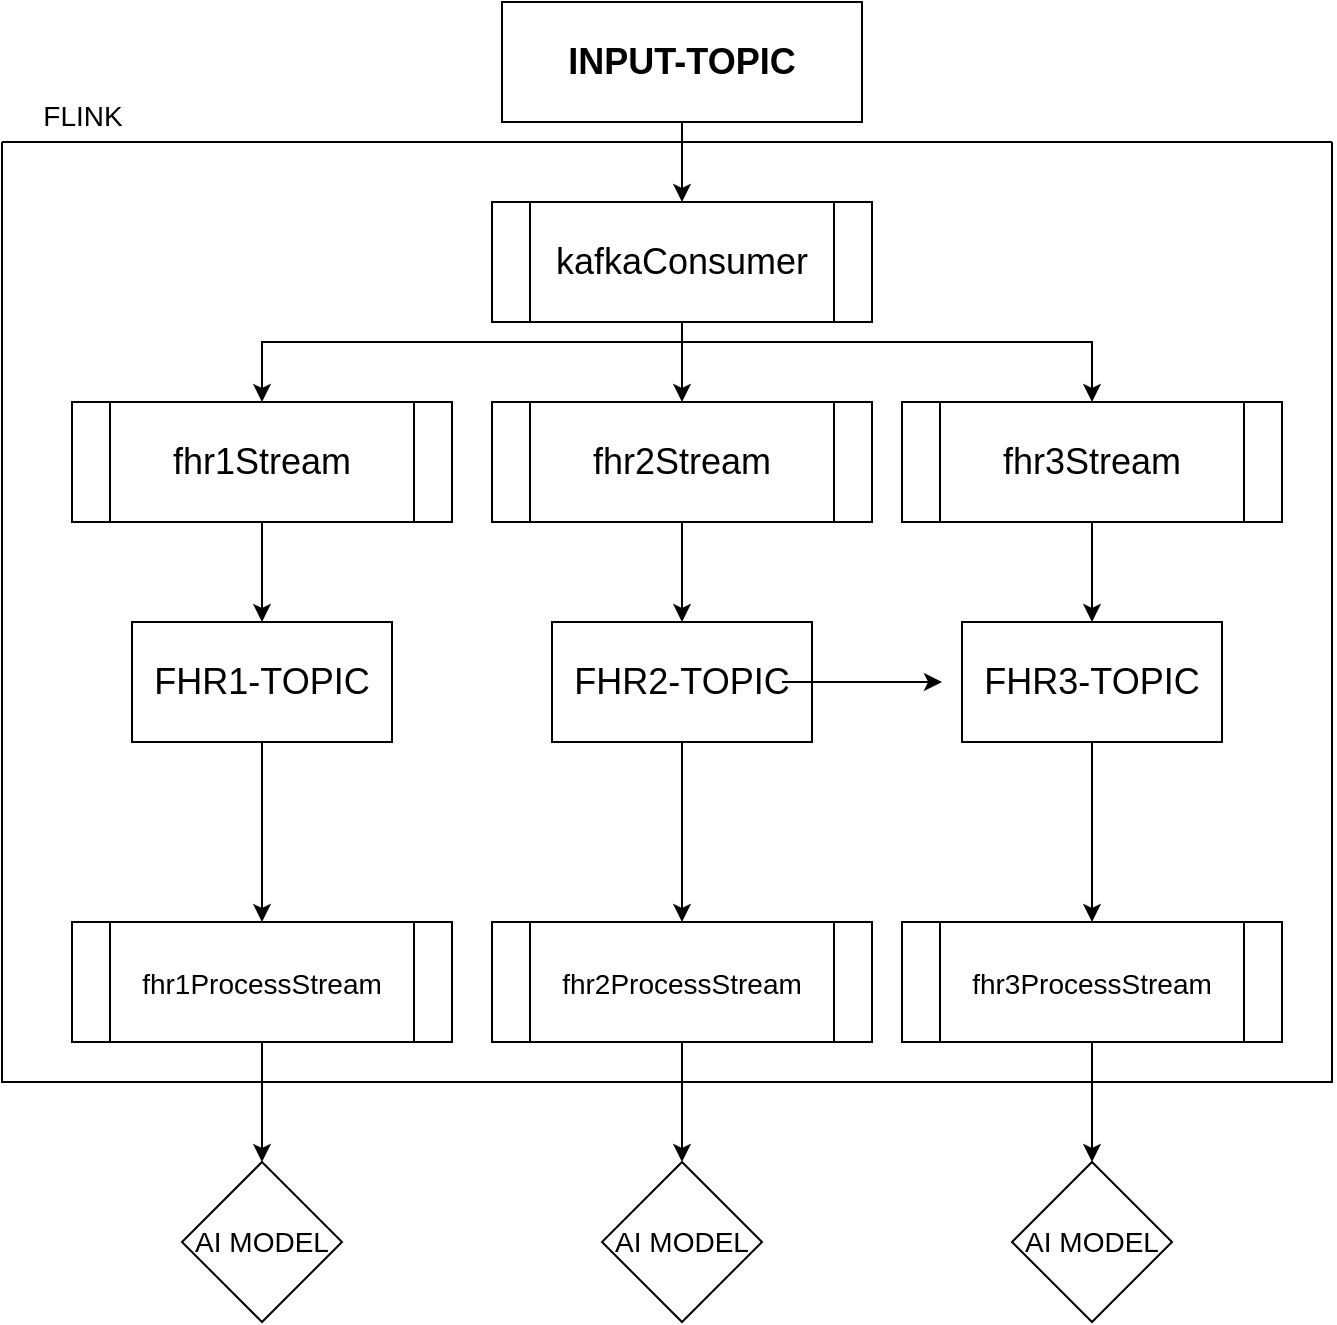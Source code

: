 <mxfile version="20.6.2" type="github">
  <diagram id="prtHgNgQTEPvFCAcTncT" name="Page-1">
    <mxGraphModel dx="1278" dy="564" grid="1" gridSize="10" guides="1" tooltips="1" connect="1" arrows="1" fold="1" page="1" pageScale="1" pageWidth="827" pageHeight="1169" math="0" shadow="0">
      <root>
        <mxCell id="0" />
        <mxCell id="1" parent="0" />
        <mxCell id="7FiAT7_QHWTsFsp25S6e-5" style="edgeStyle=orthogonalEdgeStyle;rounded=0;orthogonalLoop=1;jettySize=auto;html=1;fontSize=18;entryX=0.5;entryY=0;entryDx=0;entryDy=0;" edge="1" parent="1" source="7FiAT7_QHWTsFsp25S6e-1" target="7FiAT7_QHWTsFsp25S6e-6">
          <mxGeometry relative="1" as="geometry">
            <mxPoint x="370" y="100" as="targetPoint" />
            <Array as="points">
              <mxPoint x="370" y="120" />
            </Array>
          </mxGeometry>
        </mxCell>
        <mxCell id="7FiAT7_QHWTsFsp25S6e-1" value="&lt;font style=&quot;font-size: 18px;&quot;&gt;&lt;b&gt;INPUT-TOPIC&lt;/b&gt;&lt;/font&gt;" style="rounded=0;whiteSpace=wrap;html=1;" vertex="1" parent="1">
          <mxGeometry x="280" y="20" width="180" height="60" as="geometry" />
        </mxCell>
        <mxCell id="7FiAT7_QHWTsFsp25S6e-8" style="edgeStyle=orthogonalEdgeStyle;rounded=0;orthogonalLoop=1;jettySize=auto;html=1;fontSize=18;" edge="1" parent="1" source="7FiAT7_QHWTsFsp25S6e-6" target="7FiAT7_QHWTsFsp25S6e-7">
          <mxGeometry relative="1" as="geometry">
            <Array as="points">
              <mxPoint x="370" y="190" />
              <mxPoint x="160" y="190" />
            </Array>
          </mxGeometry>
        </mxCell>
        <mxCell id="7FiAT7_QHWTsFsp25S6e-10" style="edgeStyle=orthogonalEdgeStyle;rounded=0;orthogonalLoop=1;jettySize=auto;html=1;exitX=0.5;exitY=1;exitDx=0;exitDy=0;fontSize=18;" edge="1" parent="1" source="7FiAT7_QHWTsFsp25S6e-6" target="7FiAT7_QHWTsFsp25S6e-9">
          <mxGeometry relative="1" as="geometry" />
        </mxCell>
        <mxCell id="7FiAT7_QHWTsFsp25S6e-12" style="edgeStyle=orthogonalEdgeStyle;rounded=0;orthogonalLoop=1;jettySize=auto;html=1;exitX=0.5;exitY=1;exitDx=0;exitDy=0;fontSize=18;" edge="1" parent="1" source="7FiAT7_QHWTsFsp25S6e-6" target="7FiAT7_QHWTsFsp25S6e-11">
          <mxGeometry relative="1" as="geometry">
            <Array as="points">
              <mxPoint x="370" y="190" />
              <mxPoint x="575" y="190" />
            </Array>
          </mxGeometry>
        </mxCell>
        <mxCell id="7FiAT7_QHWTsFsp25S6e-6" value="kafkaConsumer" style="shape=process;whiteSpace=wrap;html=1;backgroundOutline=1;fontSize=18;" vertex="1" parent="1">
          <mxGeometry x="275" y="120" width="190" height="60" as="geometry" />
        </mxCell>
        <mxCell id="7FiAT7_QHWTsFsp25S6e-14" style="edgeStyle=orthogonalEdgeStyle;rounded=0;orthogonalLoop=1;jettySize=auto;html=1;exitX=0.5;exitY=1;exitDx=0;exitDy=0;fontSize=18;entryX=0.5;entryY=0;entryDx=0;entryDy=0;" edge="1" parent="1" source="7FiAT7_QHWTsFsp25S6e-7" target="7FiAT7_QHWTsFsp25S6e-15">
          <mxGeometry relative="1" as="geometry">
            <mxPoint x="160" y="310" as="targetPoint" />
          </mxGeometry>
        </mxCell>
        <mxCell id="7FiAT7_QHWTsFsp25S6e-7" value="fhr1Stream" style="shape=process;whiteSpace=wrap;html=1;backgroundOutline=1;fontSize=18;" vertex="1" parent="1">
          <mxGeometry x="65" y="220" width="190" height="60" as="geometry" />
        </mxCell>
        <mxCell id="7FiAT7_QHWTsFsp25S6e-18" style="edgeStyle=orthogonalEdgeStyle;rounded=0;orthogonalLoop=1;jettySize=auto;html=1;exitX=0.5;exitY=1;exitDx=0;exitDy=0;fontSize=18;" edge="1" parent="1" source="7FiAT7_QHWTsFsp25S6e-9">
          <mxGeometry relative="1" as="geometry">
            <mxPoint x="370" y="330" as="targetPoint" />
          </mxGeometry>
        </mxCell>
        <mxCell id="7FiAT7_QHWTsFsp25S6e-9" value="fhr2Stream" style="shape=process;whiteSpace=wrap;html=1;backgroundOutline=1;fontSize=18;" vertex="1" parent="1">
          <mxGeometry x="275" y="220" width="190" height="60" as="geometry" />
        </mxCell>
        <mxCell id="7FiAT7_QHWTsFsp25S6e-21" style="edgeStyle=orthogonalEdgeStyle;rounded=0;orthogonalLoop=1;jettySize=auto;html=1;exitX=0.5;exitY=1;exitDx=0;exitDy=0;entryX=0.5;entryY=0;entryDx=0;entryDy=0;fontSize=18;" edge="1" parent="1" source="7FiAT7_QHWTsFsp25S6e-11" target="7FiAT7_QHWTsFsp25S6e-20">
          <mxGeometry relative="1" as="geometry" />
        </mxCell>
        <mxCell id="7FiAT7_QHWTsFsp25S6e-11" value="fhr3Stream" style="shape=process;whiteSpace=wrap;html=1;backgroundOutline=1;fontSize=18;" vertex="1" parent="1">
          <mxGeometry x="480" y="220" width="190" height="60" as="geometry" />
        </mxCell>
        <mxCell id="7FiAT7_QHWTsFsp25S6e-25" style="edgeStyle=orthogonalEdgeStyle;rounded=0;orthogonalLoop=1;jettySize=auto;html=1;exitX=0.5;exitY=1;exitDx=0;exitDy=0;entryX=0.5;entryY=0;entryDx=0;entryDy=0;fontSize=18;" edge="1" parent="1" source="7FiAT7_QHWTsFsp25S6e-15" target="7FiAT7_QHWTsFsp25S6e-22">
          <mxGeometry relative="1" as="geometry" />
        </mxCell>
        <mxCell id="7FiAT7_QHWTsFsp25S6e-15" value="FHR1-TOPIC" style="rounded=0;whiteSpace=wrap;html=1;fontSize=18;" vertex="1" parent="1">
          <mxGeometry x="95" y="330" width="130" height="60" as="geometry" />
        </mxCell>
        <mxCell id="7FiAT7_QHWTsFsp25S6e-28" style="edgeStyle=orthogonalEdgeStyle;rounded=0;orthogonalLoop=1;jettySize=auto;html=1;exitX=0.5;exitY=1;exitDx=0;exitDy=0;entryX=0.5;entryY=0;entryDx=0;entryDy=0;fontSize=18;" edge="1" parent="1" source="7FiAT7_QHWTsFsp25S6e-19" target="7FiAT7_QHWTsFsp25S6e-23">
          <mxGeometry relative="1" as="geometry" />
        </mxCell>
        <mxCell id="7FiAT7_QHWTsFsp25S6e-19" value="FHR2-TOPIC" style="rounded=0;whiteSpace=wrap;html=1;fontSize=18;" vertex="1" parent="1">
          <mxGeometry x="305" y="330" width="130" height="60" as="geometry" />
        </mxCell>
        <mxCell id="7FiAT7_QHWTsFsp25S6e-29" style="edgeStyle=orthogonalEdgeStyle;rounded=0;orthogonalLoop=1;jettySize=auto;html=1;exitX=0.5;exitY=1;exitDx=0;exitDy=0;fontSize=18;" edge="1" parent="1" source="7FiAT7_QHWTsFsp25S6e-20" target="7FiAT7_QHWTsFsp25S6e-24">
          <mxGeometry relative="1" as="geometry" />
        </mxCell>
        <mxCell id="7FiAT7_QHWTsFsp25S6e-20" value="FHR3-TOPIC" style="rounded=0;whiteSpace=wrap;html=1;fontSize=18;" vertex="1" parent="1">
          <mxGeometry x="510" y="330" width="130" height="60" as="geometry" />
        </mxCell>
        <mxCell id="7FiAT7_QHWTsFsp25S6e-36" style="edgeStyle=orthogonalEdgeStyle;rounded=0;orthogonalLoop=1;jettySize=auto;html=1;exitX=0.5;exitY=1;exitDx=0;exitDy=0;entryX=0.5;entryY=0;entryDx=0;entryDy=0;fontSize=14;" edge="1" parent="1" source="7FiAT7_QHWTsFsp25S6e-22" target="7FiAT7_QHWTsFsp25S6e-30">
          <mxGeometry relative="1" as="geometry" />
        </mxCell>
        <mxCell id="7FiAT7_QHWTsFsp25S6e-22" value="&lt;font style=&quot;font-size: 14px;&quot;&gt;fhr1ProcessStream&lt;/font&gt;" style="shape=process;whiteSpace=wrap;html=1;backgroundOutline=1;fontSize=18;" vertex="1" parent="1">
          <mxGeometry x="65" y="480" width="190" height="60" as="geometry" />
        </mxCell>
        <mxCell id="7FiAT7_QHWTsFsp25S6e-37" style="edgeStyle=orthogonalEdgeStyle;rounded=0;orthogonalLoop=1;jettySize=auto;html=1;exitX=0.5;exitY=1;exitDx=0;exitDy=0;entryX=0.5;entryY=0;entryDx=0;entryDy=0;fontSize=14;" edge="1" parent="1" source="7FiAT7_QHWTsFsp25S6e-23" target="7FiAT7_QHWTsFsp25S6e-33">
          <mxGeometry relative="1" as="geometry" />
        </mxCell>
        <mxCell id="7FiAT7_QHWTsFsp25S6e-23" value="&lt;font style=&quot;font-size: 14px;&quot;&gt;fhr2ProcessStream&lt;/font&gt;" style="shape=process;whiteSpace=wrap;html=1;backgroundOutline=1;fontSize=18;" vertex="1" parent="1">
          <mxGeometry x="275" y="480" width="190" height="60" as="geometry" />
        </mxCell>
        <mxCell id="7FiAT7_QHWTsFsp25S6e-38" style="edgeStyle=orthogonalEdgeStyle;rounded=0;orthogonalLoop=1;jettySize=auto;html=1;exitX=0.5;exitY=1;exitDx=0;exitDy=0;fontSize=14;" edge="1" parent="1" source="7FiAT7_QHWTsFsp25S6e-24" target="7FiAT7_QHWTsFsp25S6e-34">
          <mxGeometry relative="1" as="geometry" />
        </mxCell>
        <mxCell id="7FiAT7_QHWTsFsp25S6e-24" value="&lt;font style=&quot;font-size: 14px;&quot;&gt;fhr3ProcessStream&lt;/font&gt;" style="shape=process;whiteSpace=wrap;html=1;backgroundOutline=1;fontSize=18;" vertex="1" parent="1">
          <mxGeometry x="480" y="480" width="190" height="60" as="geometry" />
        </mxCell>
        <mxCell id="7FiAT7_QHWTsFsp25S6e-30" value="AI MODEL" style="rhombus;whiteSpace=wrap;html=1;fontSize=14;" vertex="1" parent="1">
          <mxGeometry x="120" y="600" width="80" height="80" as="geometry" />
        </mxCell>
        <mxCell id="7FiAT7_QHWTsFsp25S6e-33" value="AI MODEL" style="rhombus;whiteSpace=wrap;html=1;fontSize=14;" vertex="1" parent="1">
          <mxGeometry x="330" y="600" width="80" height="80" as="geometry" />
        </mxCell>
        <mxCell id="7FiAT7_QHWTsFsp25S6e-34" value="AI MODEL" style="rhombus;whiteSpace=wrap;html=1;fontSize=14;" vertex="1" parent="1">
          <mxGeometry x="535" y="600" width="80" height="80" as="geometry" />
        </mxCell>
        <mxCell id="7FiAT7_QHWTsFsp25S6e-42" value="" style="edgeStyle=none;orthogonalLoop=1;jettySize=auto;html=1;rounded=0;fontSize=14;" edge="1" parent="1">
          <mxGeometry width="80" relative="1" as="geometry">
            <mxPoint x="420" y="360" as="sourcePoint" />
            <mxPoint x="500" y="360" as="targetPoint" />
            <Array as="points" />
          </mxGeometry>
        </mxCell>
        <mxCell id="7FiAT7_QHWTsFsp25S6e-48" value="" style="group" vertex="1" connectable="0" parent="1">
          <mxGeometry x="30" y="90" width="665" height="470" as="geometry" />
        </mxCell>
        <mxCell id="7FiAT7_QHWTsFsp25S6e-45" value="" style="endArrow=none;html=1;rounded=0;fontSize=14;" edge="1" parent="7FiAT7_QHWTsFsp25S6e-48">
          <mxGeometry width="50" height="50" relative="1" as="geometry">
            <mxPoint as="sourcePoint" />
            <mxPoint x="665" as="targetPoint" />
            <Array as="points">
              <mxPoint y="470" />
              <mxPoint x="665" y="470" />
            </Array>
          </mxGeometry>
        </mxCell>
        <mxCell id="7FiAT7_QHWTsFsp25S6e-46" value="" style="endArrow=none;html=1;rounded=0;fontSize=14;" edge="1" parent="7FiAT7_QHWTsFsp25S6e-48">
          <mxGeometry width="50" height="50" relative="1" as="geometry">
            <mxPoint as="sourcePoint" />
            <mxPoint x="665" as="targetPoint" />
          </mxGeometry>
        </mxCell>
        <mxCell id="7FiAT7_QHWTsFsp25S6e-49" value="&lt;div&gt;FLINK&lt;/div&gt;&lt;div&gt;&lt;br&gt;&lt;/div&gt;" style="text;html=1;align=center;verticalAlign=middle;resizable=0;points=[];autosize=1;strokeColor=none;fillColor=none;fontSize=14;" vertex="1" parent="1">
          <mxGeometry x="40" y="60" width="60" height="50" as="geometry" />
        </mxCell>
      </root>
    </mxGraphModel>
  </diagram>
</mxfile>
